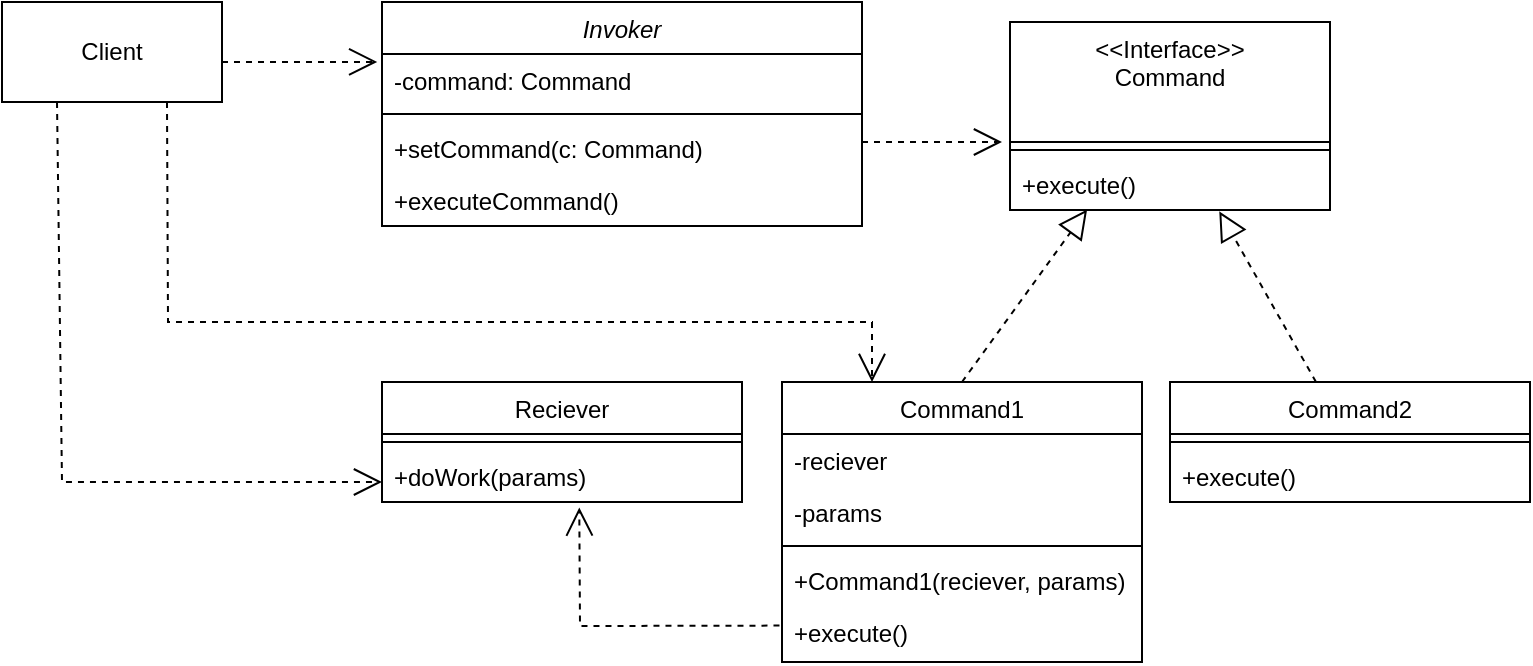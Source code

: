 <mxfile version="24.3.1" type="device">
  <diagram id="C5RBs43oDa-KdzZeNtuy" name="Page-1">
    <mxGraphModel dx="1981" dy="539" grid="1" gridSize="10" guides="1" tooltips="1" connect="1" arrows="1" fold="1" page="1" pageScale="1" pageWidth="827" pageHeight="1169" math="0" shadow="0">
      <root>
        <mxCell id="WIyWlLk6GJQsqaUBKTNV-0" />
        <mxCell id="WIyWlLk6GJQsqaUBKTNV-1" parent="WIyWlLk6GJQsqaUBKTNV-0" />
        <mxCell id="zkfFHV4jXpPFQw0GAbJ--0" value="Invoker" style="swimlane;fontStyle=2;align=center;verticalAlign=top;childLayout=stackLayout;horizontal=1;startSize=26;horizontalStack=0;resizeParent=1;resizeLast=0;collapsible=1;marginBottom=0;rounded=0;shadow=0;strokeWidth=1;" parent="WIyWlLk6GJQsqaUBKTNV-1" vertex="1">
          <mxGeometry x="20" y="120" width="240" height="112" as="geometry">
            <mxRectangle x="230" y="140" width="160" height="26" as="alternateBounds" />
          </mxGeometry>
        </mxCell>
        <mxCell id="zkfFHV4jXpPFQw0GAbJ--1" value="-command: Command" style="text;align=left;verticalAlign=top;spacingLeft=4;spacingRight=4;overflow=hidden;rotatable=0;points=[[0,0.5],[1,0.5]];portConstraint=eastwest;" parent="zkfFHV4jXpPFQw0GAbJ--0" vertex="1">
          <mxGeometry y="26" width="240" height="26" as="geometry" />
        </mxCell>
        <mxCell id="zkfFHV4jXpPFQw0GAbJ--4" value="" style="line;html=1;strokeWidth=1;align=left;verticalAlign=middle;spacingTop=-1;spacingLeft=3;spacingRight=3;rotatable=0;labelPosition=right;points=[];portConstraint=eastwest;" parent="zkfFHV4jXpPFQw0GAbJ--0" vertex="1">
          <mxGeometry y="52" width="240" height="8" as="geometry" />
        </mxCell>
        <mxCell id="zkfFHV4jXpPFQw0GAbJ--5" value="+setCommand(c: Command)" style="text;align=left;verticalAlign=top;spacingLeft=4;spacingRight=4;overflow=hidden;rotatable=0;points=[[0,0.5],[1,0.5]];portConstraint=eastwest;" parent="zkfFHV4jXpPFQw0GAbJ--0" vertex="1">
          <mxGeometry y="60" width="240" height="26" as="geometry" />
        </mxCell>
        <mxCell id="gmPKVV7SzNtdo9U6WNcZ-0" value="+executeCommand()" style="text;align=left;verticalAlign=top;spacingLeft=4;spacingRight=4;overflow=hidden;rotatable=0;points=[[0,0.5],[1,0.5]];portConstraint=eastwest;" vertex="1" parent="zkfFHV4jXpPFQw0GAbJ--0">
          <mxGeometry y="86" width="240" height="26" as="geometry" />
        </mxCell>
        <mxCell id="zkfFHV4jXpPFQw0GAbJ--6" value="Command1" style="swimlane;fontStyle=0;align=center;verticalAlign=top;childLayout=stackLayout;horizontal=1;startSize=26;horizontalStack=0;resizeParent=1;resizeLast=0;collapsible=1;marginBottom=0;rounded=0;shadow=0;strokeWidth=1;" parent="WIyWlLk6GJQsqaUBKTNV-1" vertex="1">
          <mxGeometry x="220" y="310" width="180" height="140" as="geometry">
            <mxRectangle x="130" y="380" width="160" height="26" as="alternateBounds" />
          </mxGeometry>
        </mxCell>
        <mxCell id="zkfFHV4jXpPFQw0GAbJ--7" value="-reciever" style="text;align=left;verticalAlign=top;spacingLeft=4;spacingRight=4;overflow=hidden;rotatable=0;points=[[0,0.5],[1,0.5]];portConstraint=eastwest;" parent="zkfFHV4jXpPFQw0GAbJ--6" vertex="1">
          <mxGeometry y="26" width="180" height="26" as="geometry" />
        </mxCell>
        <mxCell id="zkfFHV4jXpPFQw0GAbJ--8" value="-params" style="text;align=left;verticalAlign=top;spacingLeft=4;spacingRight=4;overflow=hidden;rotatable=0;points=[[0,0.5],[1,0.5]];portConstraint=eastwest;rounded=0;shadow=0;html=0;" parent="zkfFHV4jXpPFQw0GAbJ--6" vertex="1">
          <mxGeometry y="52" width="180" height="26" as="geometry" />
        </mxCell>
        <mxCell id="zkfFHV4jXpPFQw0GAbJ--9" value="" style="line;html=1;strokeWidth=1;align=left;verticalAlign=middle;spacingTop=-1;spacingLeft=3;spacingRight=3;rotatable=0;labelPosition=right;points=[];portConstraint=eastwest;" parent="zkfFHV4jXpPFQw0GAbJ--6" vertex="1">
          <mxGeometry y="78" width="180" height="8" as="geometry" />
        </mxCell>
        <mxCell id="zkfFHV4jXpPFQw0GAbJ--11" value="+Command1(reciever, params)" style="text;align=left;verticalAlign=top;spacingLeft=4;spacingRight=4;overflow=hidden;rotatable=0;points=[[0,0.5],[1,0.5]];portConstraint=eastwest;" parent="zkfFHV4jXpPFQw0GAbJ--6" vertex="1">
          <mxGeometry y="86" width="180" height="26" as="geometry" />
        </mxCell>
        <mxCell id="gmPKVV7SzNtdo9U6WNcZ-2" value="+execute()" style="text;align=left;verticalAlign=top;spacingLeft=4;spacingRight=4;overflow=hidden;rotatable=0;points=[[0,0.5],[1,0.5]];portConstraint=eastwest;" vertex="1" parent="zkfFHV4jXpPFQw0GAbJ--6">
          <mxGeometry y="112" width="180" height="26" as="geometry" />
        </mxCell>
        <mxCell id="zkfFHV4jXpPFQw0GAbJ--13" value="&lt;&lt;Interface&gt;&gt;&#xa;Command&#xa;" style="swimlane;fontStyle=0;align=center;verticalAlign=top;childLayout=stackLayout;horizontal=1;startSize=60;horizontalStack=0;resizeParent=1;resizeLast=0;collapsible=1;marginBottom=0;rounded=0;shadow=0;strokeWidth=1;" parent="WIyWlLk6GJQsqaUBKTNV-1" vertex="1">
          <mxGeometry x="334" y="130" width="160" height="94" as="geometry">
            <mxRectangle x="340" y="380" width="170" height="26" as="alternateBounds" />
          </mxGeometry>
        </mxCell>
        <mxCell id="gmPKVV7SzNtdo9U6WNcZ-17" value="" style="endArrow=open;endSize=12;dashed=1;html=1;rounded=0;" edge="1" parent="zkfFHV4jXpPFQw0GAbJ--13">
          <mxGeometry width="160" relative="1" as="geometry">
            <mxPoint x="-74" y="60" as="sourcePoint" />
            <mxPoint x="-4" y="60" as="targetPoint" />
          </mxGeometry>
        </mxCell>
        <mxCell id="zkfFHV4jXpPFQw0GAbJ--15" value="" style="line;html=1;strokeWidth=1;align=left;verticalAlign=middle;spacingTop=-1;spacingLeft=3;spacingRight=3;rotatable=0;labelPosition=right;points=[];portConstraint=eastwest;" parent="zkfFHV4jXpPFQw0GAbJ--13" vertex="1">
          <mxGeometry y="60" width="160" height="8" as="geometry" />
        </mxCell>
        <mxCell id="gmPKVV7SzNtdo9U6WNcZ-1" value="+execute()" style="text;align=left;verticalAlign=top;spacingLeft=4;spacingRight=4;overflow=hidden;rotatable=0;points=[[0,0.5],[1,0.5]];portConstraint=eastwest;" vertex="1" parent="zkfFHV4jXpPFQw0GAbJ--13">
          <mxGeometry y="68" width="160" height="26" as="geometry" />
        </mxCell>
        <mxCell id="gmPKVV7SzNtdo9U6WNcZ-3" value="Command2" style="swimlane;fontStyle=0;align=center;verticalAlign=top;childLayout=stackLayout;horizontal=1;startSize=26;horizontalStack=0;resizeParent=1;resizeLast=0;collapsible=1;marginBottom=0;rounded=0;shadow=0;strokeWidth=1;" vertex="1" parent="WIyWlLk6GJQsqaUBKTNV-1">
          <mxGeometry x="414" y="310" width="180" height="60" as="geometry">
            <mxRectangle x="130" y="380" width="160" height="26" as="alternateBounds" />
          </mxGeometry>
        </mxCell>
        <mxCell id="gmPKVV7SzNtdo9U6WNcZ-6" value="" style="line;html=1;strokeWidth=1;align=left;verticalAlign=middle;spacingTop=-1;spacingLeft=3;spacingRight=3;rotatable=0;labelPosition=right;points=[];portConstraint=eastwest;" vertex="1" parent="gmPKVV7SzNtdo9U6WNcZ-3">
          <mxGeometry y="26" width="180" height="8" as="geometry" />
        </mxCell>
        <mxCell id="gmPKVV7SzNtdo9U6WNcZ-8" value="+execute()" style="text;align=left;verticalAlign=top;spacingLeft=4;spacingRight=4;overflow=hidden;rotatable=0;points=[[0,0.5],[1,0.5]];portConstraint=eastwest;" vertex="1" parent="gmPKVV7SzNtdo9U6WNcZ-3">
          <mxGeometry y="34" width="180" height="26" as="geometry" />
        </mxCell>
        <mxCell id="gmPKVV7SzNtdo9U6WNcZ-10" value="" style="endArrow=block;dashed=1;endFill=0;endSize=12;html=1;rounded=0;entryX=0.241;entryY=0.989;entryDx=0;entryDy=0;entryPerimeter=0;exitX=0.5;exitY=0;exitDx=0;exitDy=0;" edge="1" parent="WIyWlLk6GJQsqaUBKTNV-1" source="zkfFHV4jXpPFQw0GAbJ--6" target="gmPKVV7SzNtdo9U6WNcZ-1">
          <mxGeometry width="160" relative="1" as="geometry">
            <mxPoint x="240" y="260" as="sourcePoint" />
            <mxPoint x="400" y="260" as="targetPoint" />
          </mxGeometry>
        </mxCell>
        <mxCell id="gmPKVV7SzNtdo9U6WNcZ-11" value="" style="endArrow=block;dashed=1;endFill=0;endSize=12;html=1;rounded=0;entryX=0.654;entryY=1.026;entryDx=0;entryDy=0;entryPerimeter=0;" edge="1" parent="WIyWlLk6GJQsqaUBKTNV-1" source="gmPKVV7SzNtdo9U6WNcZ-3" target="gmPKVV7SzNtdo9U6WNcZ-1">
          <mxGeometry width="160" relative="1" as="geometry">
            <mxPoint x="531" y="310" as="sourcePoint" />
            <mxPoint x="594" y="224" as="targetPoint" />
          </mxGeometry>
        </mxCell>
        <mxCell id="gmPKVV7SzNtdo9U6WNcZ-12" value="Reciever" style="swimlane;fontStyle=0;align=center;verticalAlign=top;childLayout=stackLayout;horizontal=1;startSize=26;horizontalStack=0;resizeParent=1;resizeLast=0;collapsible=1;marginBottom=0;rounded=0;shadow=0;strokeWidth=1;" vertex="1" parent="WIyWlLk6GJQsqaUBKTNV-1">
          <mxGeometry x="20" y="310" width="180" height="60" as="geometry">
            <mxRectangle x="130" y="380" width="160" height="26" as="alternateBounds" />
          </mxGeometry>
        </mxCell>
        <mxCell id="gmPKVV7SzNtdo9U6WNcZ-13" value="" style="line;html=1;strokeWidth=1;align=left;verticalAlign=middle;spacingTop=-1;spacingLeft=3;spacingRight=3;rotatable=0;labelPosition=right;points=[];portConstraint=eastwest;" vertex="1" parent="gmPKVV7SzNtdo9U6WNcZ-12">
          <mxGeometry y="26" width="180" height="8" as="geometry" />
        </mxCell>
        <mxCell id="gmPKVV7SzNtdo9U6WNcZ-14" value="+doWork(params)" style="text;align=left;verticalAlign=top;spacingLeft=4;spacingRight=4;overflow=hidden;rotatable=0;points=[[0,0.5],[1,0.5]];portConstraint=eastwest;" vertex="1" parent="gmPKVV7SzNtdo9U6WNcZ-12">
          <mxGeometry y="34" width="180" height="26" as="geometry" />
        </mxCell>
        <mxCell id="gmPKVV7SzNtdo9U6WNcZ-15" value="" style="endArrow=open;endSize=12;dashed=1;html=1;rounded=0;exitX=-0.007;exitY=0.377;exitDx=0;exitDy=0;exitPerimeter=0;entryX=0.548;entryY=1.106;entryDx=0;entryDy=0;entryPerimeter=0;" edge="1" parent="WIyWlLk6GJQsqaUBKTNV-1" source="gmPKVV7SzNtdo9U6WNcZ-2" target="gmPKVV7SzNtdo9U6WNcZ-14">
          <mxGeometry width="160" relative="1" as="geometry">
            <mxPoint x="70" y="480" as="sourcePoint" />
            <mxPoint x="230" y="480" as="targetPoint" />
            <Array as="points">
              <mxPoint x="119" y="432" />
            </Array>
          </mxGeometry>
        </mxCell>
        <mxCell id="gmPKVV7SzNtdo9U6WNcZ-16" value="Client" style="html=1;whiteSpace=wrap;" vertex="1" parent="WIyWlLk6GJQsqaUBKTNV-1">
          <mxGeometry x="-170" y="120" width="110" height="50" as="geometry" />
        </mxCell>
        <mxCell id="gmPKVV7SzNtdo9U6WNcZ-18" value="" style="endArrow=open;endSize=12;dashed=1;html=1;rounded=0;entryX=-0.01;entryY=0.153;entryDx=0;entryDy=0;entryPerimeter=0;" edge="1" parent="WIyWlLk6GJQsqaUBKTNV-1" target="zkfFHV4jXpPFQw0GAbJ--1">
          <mxGeometry width="160" relative="1" as="geometry">
            <mxPoint x="-60" y="150" as="sourcePoint" />
            <mxPoint x="10" y="150" as="targetPoint" />
          </mxGeometry>
        </mxCell>
        <mxCell id="gmPKVV7SzNtdo9U6WNcZ-19" value="" style="endArrow=open;endSize=12;dashed=1;html=1;rounded=0;entryX=0.25;entryY=0;entryDx=0;entryDy=0;exitX=0.75;exitY=1;exitDx=0;exitDy=0;" edge="1" parent="WIyWlLk6GJQsqaUBKTNV-1" source="gmPKVV7SzNtdo9U6WNcZ-16" target="zkfFHV4jXpPFQw0GAbJ--6">
          <mxGeometry width="160" relative="1" as="geometry">
            <mxPoint x="-110" y="200" as="sourcePoint" />
            <mxPoint x="-32" y="200" as="targetPoint" />
            <Array as="points">
              <mxPoint x="-87" y="280" />
              <mxPoint x="265" y="280" />
            </Array>
          </mxGeometry>
        </mxCell>
        <mxCell id="gmPKVV7SzNtdo9U6WNcZ-20" value="" style="endArrow=open;endSize=12;dashed=1;html=1;rounded=0;exitX=0.25;exitY=1;exitDx=0;exitDy=0;" edge="1" parent="WIyWlLk6GJQsqaUBKTNV-1" source="gmPKVV7SzNtdo9U6WNcZ-16">
          <mxGeometry width="160" relative="1" as="geometry">
            <mxPoint x="-248" y="350" as="sourcePoint" />
            <mxPoint x="20" y="360" as="targetPoint" />
            <Array as="points">
              <mxPoint x="-140" y="360" />
            </Array>
          </mxGeometry>
        </mxCell>
      </root>
    </mxGraphModel>
  </diagram>
</mxfile>
